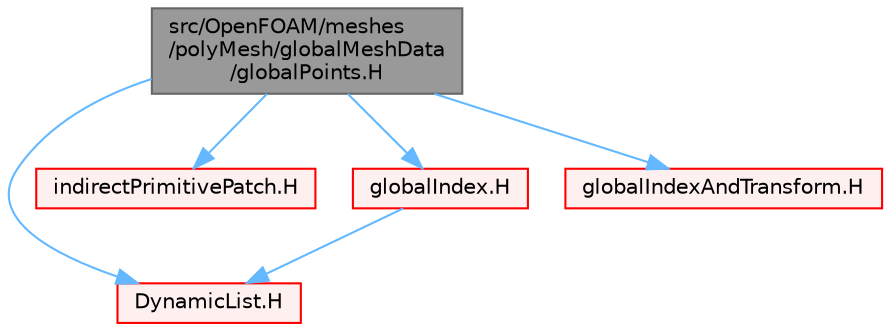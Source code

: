 digraph "src/OpenFOAM/meshes/polyMesh/globalMeshData/globalPoints.H"
{
 // LATEX_PDF_SIZE
  bgcolor="transparent";
  edge [fontname=Helvetica,fontsize=10,labelfontname=Helvetica,labelfontsize=10];
  node [fontname=Helvetica,fontsize=10,shape=box,height=0.2,width=0.4];
  Node1 [id="Node000001",label="src/OpenFOAM/meshes\l/polyMesh/globalMeshData\l/globalPoints.H",height=0.2,width=0.4,color="gray40", fillcolor="grey60", style="filled", fontcolor="black",tooltip=" "];
  Node1 -> Node2 [id="edge1_Node000001_Node000002",color="steelblue1",style="solid",tooltip=" "];
  Node2 [id="Node000002",label="DynamicList.H",height=0.2,width=0.4,color="red", fillcolor="#FFF0F0", style="filled",URL="$DynamicList_8H.html",tooltip=" "];
  Node1 -> Node96 [id="edge2_Node000001_Node000096",color="steelblue1",style="solid",tooltip=" "];
  Node96 [id="Node000096",label="indirectPrimitivePatch.H",height=0.2,width=0.4,color="red", fillcolor="#FFF0F0", style="filled",URL="$indirectPrimitivePatch_8H.html",tooltip=" "];
  Node1 -> Node218 [id="edge3_Node000001_Node000218",color="steelblue1",style="solid",tooltip=" "];
  Node218 [id="Node000218",label="globalIndex.H",height=0.2,width=0.4,color="red", fillcolor="#FFF0F0", style="filled",URL="$globalIndex_8H.html",tooltip=" "];
  Node218 -> Node2 [id="edge4_Node000218_Node000002",color="steelblue1",style="solid",tooltip=" "];
  Node1 -> Node223 [id="edge5_Node000001_Node000223",color="steelblue1",style="solid",tooltip=" "];
  Node223 [id="Node000223",label="globalIndexAndTransform.H",height=0.2,width=0.4,color="red", fillcolor="#FFF0F0", style="filled",URL="$globalIndexAndTransform_8H.html",tooltip=" "];
}
